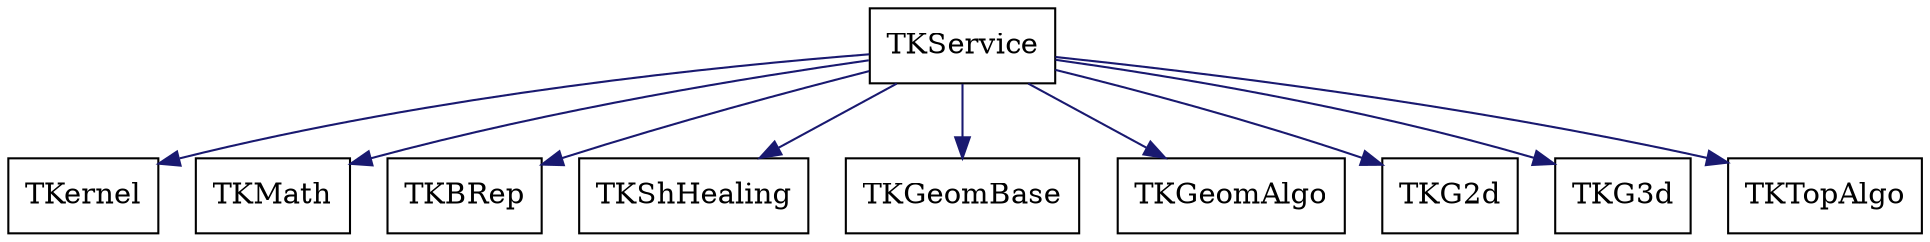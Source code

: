digraph schema_TKService
{
	TKService [ URL = "toolkit_tkservice.html", shape = box ]
	TKernel [ URL = "toolkit_tkernel.html" , shape = box ]
	TKService -> TKernel [ color = "midnightblue", style = "solid" ]
	TKMath [ URL = "toolkit_tkmath.html" , shape = box ]
	TKService -> TKMath [ color = "midnightblue", style = "solid" ]
	TKBRep [ URL = "toolkit_tkbrep.html" , shape = box ]
	TKService -> TKBRep [ color = "midnightblue", style = "solid" ]
	TKShHealing [ URL = "toolkit_tkshhealing.html" , shape = box ]
	TKService -> TKShHealing [ color = "midnightblue", style = "solid" ]
	TKGeomBase [ URL = "toolkit_tkgeombase.html" , shape = box ]
	TKService -> TKGeomBase [ color = "midnightblue", style = "solid" ]
	TKGeomAlgo [ URL = "toolkit_tkgeomalgo.html" , shape = box ]
	TKService -> TKGeomAlgo [ color = "midnightblue", style = "solid" ]
	TKG2d [ URL = "toolkit_tkg2d.html" , shape = box ]
	TKService -> TKG2d [ color = "midnightblue", style = "solid" ]
	TKG3d [ URL = "toolkit_tkg3d.html" , shape = box ]
	TKService -> TKG3d [ color = "midnightblue", style = "solid" ]
	TKTopAlgo [ URL = "toolkit_tktopalgo.html" , shape = box ]
	TKService -> TKTopAlgo [ color = "midnightblue", style = "solid" ]
	aspect = 1
}
